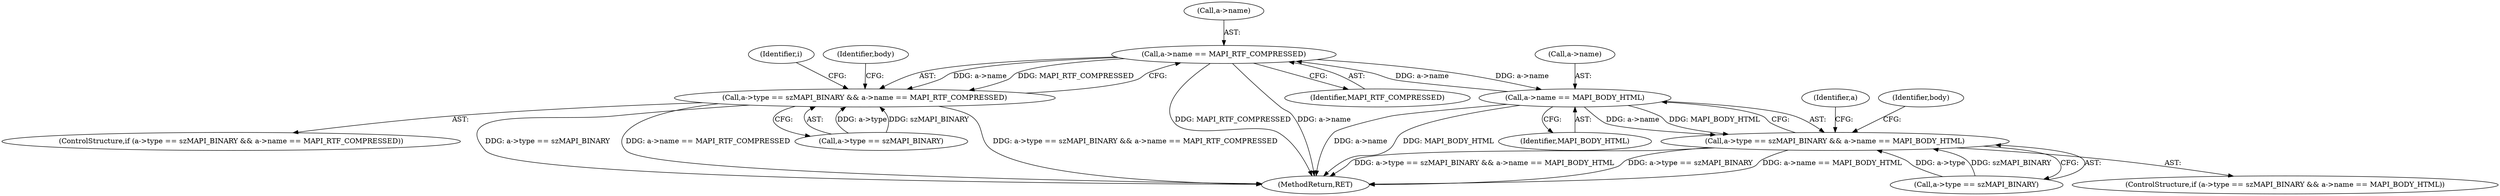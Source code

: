 digraph "0_tnef_8dccf79857ceeb7a6d3e42c1e762e7b865d5344d_1@pointer" {
"1000289" [label="(Call,a->name == MAPI_RTF_COMPRESSED)"];
"1000264" [label="(Call,a->name == MAPI_BODY_HTML)"];
"1000289" [label="(Call,a->name == MAPI_RTF_COMPRESSED)"];
"1000258" [label="(Call,a->type == szMAPI_BINARY && a->name == MAPI_BODY_HTML)"];
"1000283" [label="(Call,a->type == szMAPI_BINARY && a->name == MAPI_RTF_COMPRESSED)"];
"1000283" [label="(Call,a->type == szMAPI_BINARY && a->name == MAPI_RTF_COMPRESSED)"];
"1000297" [label="(Identifier,body)"];
"1000258" [label="(Call,a->type == szMAPI_BINARY && a->name == MAPI_BODY_HTML)"];
"1000293" [label="(Identifier,MAPI_RTF_COMPRESSED)"];
"1000264" [label="(Call,a->name == MAPI_BODY_HTML)"];
"1000259" [label="(Call,a->type == szMAPI_BINARY)"];
"1000268" [label="(Identifier,MAPI_BODY_HTML)"];
"1000286" [label="(Identifier,a)"];
"1000249" [label="(Identifier,i)"];
"1000289" [label="(Call,a->name == MAPI_RTF_COMPRESSED)"];
"1000257" [label="(ControlStructure,if (a->type == szMAPI_BINARY && a->name == MAPI_BODY_HTML))"];
"1000265" [label="(Call,a->name)"];
"1000290" [label="(Call,a->name)"];
"1000284" [label="(Call,a->type == szMAPI_BINARY)"];
"1000272" [label="(Identifier,body)"];
"1000282" [label="(ControlStructure,if (a->type == szMAPI_BINARY && a->name == MAPI_RTF_COMPRESSED))"];
"1000460" [label="(MethodReturn,RET)"];
"1000289" -> "1000283"  [label="AST: "];
"1000289" -> "1000293"  [label="CFG: "];
"1000290" -> "1000289"  [label="AST: "];
"1000293" -> "1000289"  [label="AST: "];
"1000283" -> "1000289"  [label="CFG: "];
"1000289" -> "1000460"  [label="DDG: a->name"];
"1000289" -> "1000460"  [label="DDG: MAPI_RTF_COMPRESSED"];
"1000289" -> "1000264"  [label="DDG: a->name"];
"1000289" -> "1000283"  [label="DDG: a->name"];
"1000289" -> "1000283"  [label="DDG: MAPI_RTF_COMPRESSED"];
"1000264" -> "1000289"  [label="DDG: a->name"];
"1000264" -> "1000258"  [label="AST: "];
"1000264" -> "1000268"  [label="CFG: "];
"1000265" -> "1000264"  [label="AST: "];
"1000268" -> "1000264"  [label="AST: "];
"1000258" -> "1000264"  [label="CFG: "];
"1000264" -> "1000460"  [label="DDG: a->name"];
"1000264" -> "1000460"  [label="DDG: MAPI_BODY_HTML"];
"1000264" -> "1000258"  [label="DDG: a->name"];
"1000264" -> "1000258"  [label="DDG: MAPI_BODY_HTML"];
"1000258" -> "1000257"  [label="AST: "];
"1000258" -> "1000259"  [label="CFG: "];
"1000259" -> "1000258"  [label="AST: "];
"1000272" -> "1000258"  [label="CFG: "];
"1000286" -> "1000258"  [label="CFG: "];
"1000258" -> "1000460"  [label="DDG: a->type == szMAPI_BINARY"];
"1000258" -> "1000460"  [label="DDG: a->name == MAPI_BODY_HTML"];
"1000258" -> "1000460"  [label="DDG: a->type == szMAPI_BINARY && a->name == MAPI_BODY_HTML"];
"1000259" -> "1000258"  [label="DDG: a->type"];
"1000259" -> "1000258"  [label="DDG: szMAPI_BINARY"];
"1000283" -> "1000282"  [label="AST: "];
"1000283" -> "1000284"  [label="CFG: "];
"1000284" -> "1000283"  [label="AST: "];
"1000297" -> "1000283"  [label="CFG: "];
"1000249" -> "1000283"  [label="CFG: "];
"1000283" -> "1000460"  [label="DDG: a->type == szMAPI_BINARY"];
"1000283" -> "1000460"  [label="DDG: a->name == MAPI_RTF_COMPRESSED"];
"1000283" -> "1000460"  [label="DDG: a->type == szMAPI_BINARY && a->name == MAPI_RTF_COMPRESSED"];
"1000284" -> "1000283"  [label="DDG: a->type"];
"1000284" -> "1000283"  [label="DDG: szMAPI_BINARY"];
}
